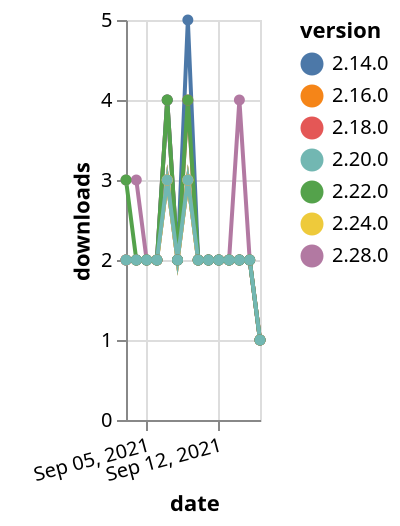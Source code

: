 {"$schema": "https://vega.github.io/schema/vega-lite/v5.json", "description": "A simple bar chart with embedded data.", "data": {"values": [{"date": "2021-09-03", "total": 240, "delta": 3, "version": "2.28.0"}, {"date": "2021-09-04", "total": 243, "delta": 3, "version": "2.28.0"}, {"date": "2021-09-05", "total": 245, "delta": 2, "version": "2.28.0"}, {"date": "2021-09-06", "total": 247, "delta": 2, "version": "2.28.0"}, {"date": "2021-09-07", "total": 250, "delta": 3, "version": "2.28.0"}, {"date": "2021-09-08", "total": 252, "delta": 2, "version": "2.28.0"}, {"date": "2021-09-09", "total": 255, "delta": 3, "version": "2.28.0"}, {"date": "2021-09-10", "total": 257, "delta": 2, "version": "2.28.0"}, {"date": "2021-09-11", "total": 259, "delta": 2, "version": "2.28.0"}, {"date": "2021-09-12", "total": 261, "delta": 2, "version": "2.28.0"}, {"date": "2021-09-13", "total": 263, "delta": 2, "version": "2.28.0"}, {"date": "2021-09-14", "total": 267, "delta": 4, "version": "2.28.0"}, {"date": "2021-09-15", "total": 269, "delta": 2, "version": "2.28.0"}, {"date": "2021-09-16", "total": 270, "delta": 1, "version": "2.28.0"}, {"date": "2021-09-03", "total": 2608, "delta": 2, "version": "2.16.0"}, {"date": "2021-09-04", "total": 2610, "delta": 2, "version": "2.16.0"}, {"date": "2021-09-05", "total": 2612, "delta": 2, "version": "2.16.0"}, {"date": "2021-09-06", "total": 2614, "delta": 2, "version": "2.16.0"}, {"date": "2021-09-07", "total": 2617, "delta": 3, "version": "2.16.0"}, {"date": "2021-09-08", "total": 2619, "delta": 2, "version": "2.16.0"}, {"date": "2021-09-09", "total": 2622, "delta": 3, "version": "2.16.0"}, {"date": "2021-09-10", "total": 2624, "delta": 2, "version": "2.16.0"}, {"date": "2021-09-11", "total": 2626, "delta": 2, "version": "2.16.0"}, {"date": "2021-09-12", "total": 2628, "delta": 2, "version": "2.16.0"}, {"date": "2021-09-13", "total": 2630, "delta": 2, "version": "2.16.0"}, {"date": "2021-09-14", "total": 2632, "delta": 2, "version": "2.16.0"}, {"date": "2021-09-15", "total": 2634, "delta": 2, "version": "2.16.0"}, {"date": "2021-09-16", "total": 2635, "delta": 1, "version": "2.16.0"}, {"date": "2021-09-03", "total": 1481, "delta": 2, "version": "2.24.0"}, {"date": "2021-09-04", "total": 1483, "delta": 2, "version": "2.24.0"}, {"date": "2021-09-05", "total": 1485, "delta": 2, "version": "2.24.0"}, {"date": "2021-09-06", "total": 1487, "delta": 2, "version": "2.24.0"}, {"date": "2021-09-07", "total": 1490, "delta": 3, "version": "2.24.0"}, {"date": "2021-09-08", "total": 1492, "delta": 2, "version": "2.24.0"}, {"date": "2021-09-09", "total": 1495, "delta": 3, "version": "2.24.0"}, {"date": "2021-09-10", "total": 1497, "delta": 2, "version": "2.24.0"}, {"date": "2021-09-11", "total": 1499, "delta": 2, "version": "2.24.0"}, {"date": "2021-09-12", "total": 1501, "delta": 2, "version": "2.24.0"}, {"date": "2021-09-13", "total": 1503, "delta": 2, "version": "2.24.0"}, {"date": "2021-09-14", "total": 1505, "delta": 2, "version": "2.24.0"}, {"date": "2021-09-15", "total": 1507, "delta": 2, "version": "2.24.0"}, {"date": "2021-09-16", "total": 1508, "delta": 1, "version": "2.24.0"}, {"date": "2021-09-03", "total": 2488, "delta": 2, "version": "2.18.0"}, {"date": "2021-09-04", "total": 2490, "delta": 2, "version": "2.18.0"}, {"date": "2021-09-05", "total": 2492, "delta": 2, "version": "2.18.0"}, {"date": "2021-09-06", "total": 2494, "delta": 2, "version": "2.18.0"}, {"date": "2021-09-07", "total": 2498, "delta": 4, "version": "2.18.0"}, {"date": "2021-09-08", "total": 2500, "delta": 2, "version": "2.18.0"}, {"date": "2021-09-09", "total": 2504, "delta": 4, "version": "2.18.0"}, {"date": "2021-09-10", "total": 2506, "delta": 2, "version": "2.18.0"}, {"date": "2021-09-11", "total": 2508, "delta": 2, "version": "2.18.0"}, {"date": "2021-09-12", "total": 2510, "delta": 2, "version": "2.18.0"}, {"date": "2021-09-13", "total": 2512, "delta": 2, "version": "2.18.0"}, {"date": "2021-09-14", "total": 2514, "delta": 2, "version": "2.18.0"}, {"date": "2021-09-15", "total": 2516, "delta": 2, "version": "2.18.0"}, {"date": "2021-09-16", "total": 2517, "delta": 1, "version": "2.18.0"}, {"date": "2021-09-03", "total": 3146, "delta": 2, "version": "2.14.0"}, {"date": "2021-09-04", "total": 3148, "delta": 2, "version": "2.14.0"}, {"date": "2021-09-05", "total": 3150, "delta": 2, "version": "2.14.0"}, {"date": "2021-09-06", "total": 3152, "delta": 2, "version": "2.14.0"}, {"date": "2021-09-07", "total": 3156, "delta": 4, "version": "2.14.0"}, {"date": "2021-09-08", "total": 3158, "delta": 2, "version": "2.14.0"}, {"date": "2021-09-09", "total": 3163, "delta": 5, "version": "2.14.0"}, {"date": "2021-09-10", "total": 3165, "delta": 2, "version": "2.14.0"}, {"date": "2021-09-11", "total": 3167, "delta": 2, "version": "2.14.0"}, {"date": "2021-09-12", "total": 3169, "delta": 2, "version": "2.14.0"}, {"date": "2021-09-13", "total": 3171, "delta": 2, "version": "2.14.0"}, {"date": "2021-09-14", "total": 3173, "delta": 2, "version": "2.14.0"}, {"date": "2021-09-15", "total": 3175, "delta": 2, "version": "2.14.0"}, {"date": "2021-09-16", "total": 3176, "delta": 1, "version": "2.14.0"}, {"date": "2021-09-03", "total": 2000, "delta": 3, "version": "2.22.0"}, {"date": "2021-09-04", "total": 2002, "delta": 2, "version": "2.22.0"}, {"date": "2021-09-05", "total": 2004, "delta": 2, "version": "2.22.0"}, {"date": "2021-09-06", "total": 2006, "delta": 2, "version": "2.22.0"}, {"date": "2021-09-07", "total": 2010, "delta": 4, "version": "2.22.0"}, {"date": "2021-09-08", "total": 2012, "delta": 2, "version": "2.22.0"}, {"date": "2021-09-09", "total": 2016, "delta": 4, "version": "2.22.0"}, {"date": "2021-09-10", "total": 2018, "delta": 2, "version": "2.22.0"}, {"date": "2021-09-11", "total": 2020, "delta": 2, "version": "2.22.0"}, {"date": "2021-09-12", "total": 2022, "delta": 2, "version": "2.22.0"}, {"date": "2021-09-13", "total": 2024, "delta": 2, "version": "2.22.0"}, {"date": "2021-09-14", "total": 2026, "delta": 2, "version": "2.22.0"}, {"date": "2021-09-15", "total": 2028, "delta": 2, "version": "2.22.0"}, {"date": "2021-09-16", "total": 2029, "delta": 1, "version": "2.22.0"}, {"date": "2021-09-03", "total": 2061, "delta": 2, "version": "2.20.0"}, {"date": "2021-09-04", "total": 2063, "delta": 2, "version": "2.20.0"}, {"date": "2021-09-05", "total": 2065, "delta": 2, "version": "2.20.0"}, {"date": "2021-09-06", "total": 2067, "delta": 2, "version": "2.20.0"}, {"date": "2021-09-07", "total": 2070, "delta": 3, "version": "2.20.0"}, {"date": "2021-09-08", "total": 2072, "delta": 2, "version": "2.20.0"}, {"date": "2021-09-09", "total": 2075, "delta": 3, "version": "2.20.0"}, {"date": "2021-09-10", "total": 2077, "delta": 2, "version": "2.20.0"}, {"date": "2021-09-11", "total": 2079, "delta": 2, "version": "2.20.0"}, {"date": "2021-09-12", "total": 2081, "delta": 2, "version": "2.20.0"}, {"date": "2021-09-13", "total": 2083, "delta": 2, "version": "2.20.0"}, {"date": "2021-09-14", "total": 2085, "delta": 2, "version": "2.20.0"}, {"date": "2021-09-15", "total": 2087, "delta": 2, "version": "2.20.0"}, {"date": "2021-09-16", "total": 2088, "delta": 1, "version": "2.20.0"}]}, "width": "container", "mark": {"type": "line", "point": {"filled": true}}, "encoding": {"x": {"field": "date", "type": "temporal", "timeUnit": "yearmonthdate", "title": "date", "axis": {"labelAngle": -15}}, "y": {"field": "delta", "type": "quantitative", "title": "downloads"}, "color": {"field": "version", "type": "nominal"}, "tooltip": {"field": "delta"}}}